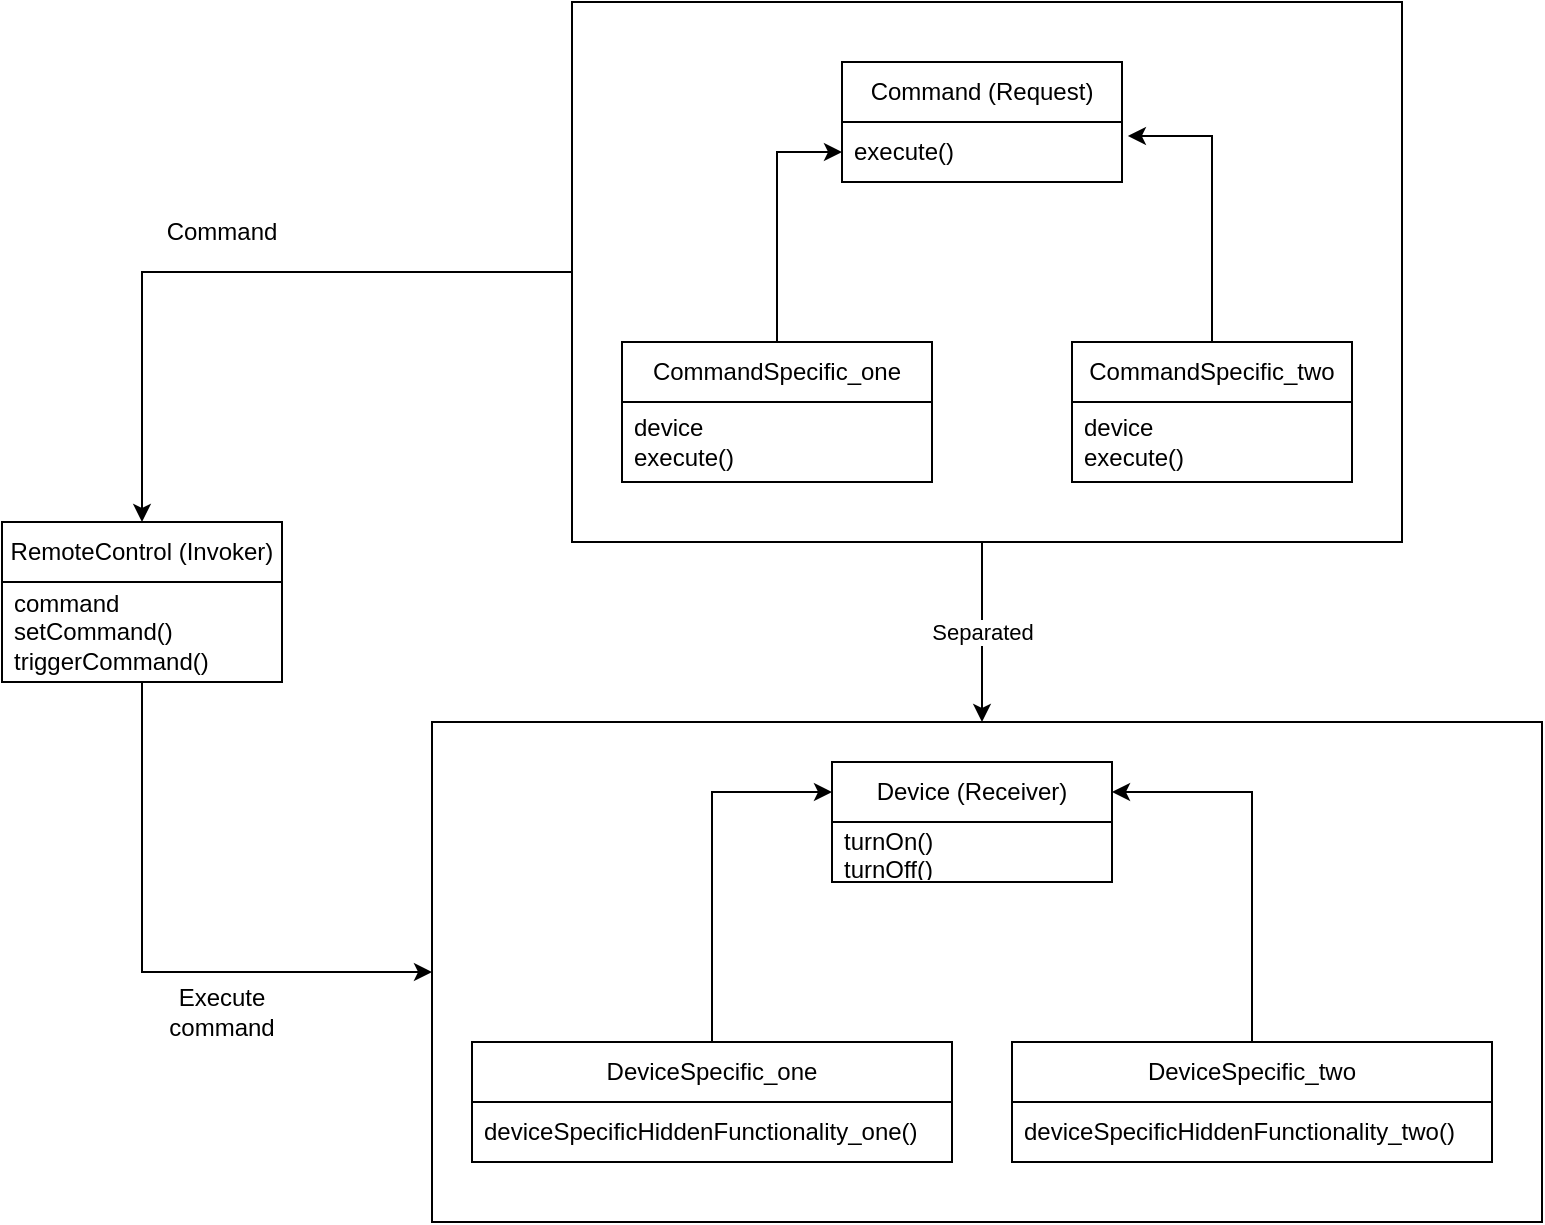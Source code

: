 <mxfile version="24.5.3" type="device">
  <diagram name="Page-1" id="Fq_IT3cRsRbAAjP9Kw1j">
    <mxGraphModel dx="1242" dy="907" grid="1" gridSize="10" guides="1" tooltips="1" connect="1" arrows="1" fold="1" page="1" pageScale="1" pageWidth="850" pageHeight="1100" math="0" shadow="0">
      <root>
        <mxCell id="0" />
        <mxCell id="1" parent="0" />
        <mxCell id="D4Tnf9k96LVM3l-Jxc9c-31" value="" style="rounded=0;whiteSpace=wrap;html=1;movable=0;resizable=0;rotatable=0;deletable=0;editable=0;locked=1;connectable=0;" vertex="1" parent="1">
          <mxGeometry x="275" y="450" width="555" height="250" as="geometry" />
        </mxCell>
        <mxCell id="D4Tnf9k96LVM3l-Jxc9c-33" style="edgeStyle=orthogonalEdgeStyle;rounded=0;orthogonalLoop=1;jettySize=auto;html=1;entryX=0.5;entryY=0;entryDx=0;entryDy=0;movable=0;resizable=0;rotatable=0;deletable=0;editable=0;locked=1;connectable=0;" edge="1" parent="1" source="D4Tnf9k96LVM3l-Jxc9c-30" target="D4Tnf9k96LVM3l-Jxc9c-23">
          <mxGeometry relative="1" as="geometry" />
        </mxCell>
        <mxCell id="D4Tnf9k96LVM3l-Jxc9c-30" value="" style="rounded=0;whiteSpace=wrap;html=1;movable=0;resizable=0;rotatable=0;deletable=0;editable=0;locked=1;connectable=0;" vertex="1" parent="1">
          <mxGeometry x="345" y="90" width="415" height="270" as="geometry" />
        </mxCell>
        <mxCell id="D4Tnf9k96LVM3l-Jxc9c-1" value="Command (Request)" style="swimlane;fontStyle=0;childLayout=stackLayout;horizontal=1;startSize=30;horizontalStack=0;resizeParent=1;resizeParentMax=0;resizeLast=0;collapsible=1;marginBottom=0;whiteSpace=wrap;html=1;movable=0;resizable=0;rotatable=0;deletable=0;editable=0;locked=1;connectable=0;" vertex="1" parent="1">
          <mxGeometry x="480" y="120" width="140" height="60" as="geometry" />
        </mxCell>
        <mxCell id="D4Tnf9k96LVM3l-Jxc9c-2" value="&lt;div&gt;&lt;span style=&quot;background-color: initial;&quot;&gt;execute()&lt;/span&gt;&lt;br&gt;&lt;/div&gt;" style="text;strokeColor=none;fillColor=none;align=left;verticalAlign=middle;spacingLeft=4;spacingRight=4;overflow=hidden;points=[[0,0.5],[1,0.5]];portConstraint=eastwest;rotatable=0;whiteSpace=wrap;html=1;movable=0;resizable=0;deletable=0;editable=0;locked=1;connectable=0;" vertex="1" parent="D4Tnf9k96LVM3l-Jxc9c-1">
          <mxGeometry y="30" width="140" height="30" as="geometry" />
        </mxCell>
        <mxCell id="D4Tnf9k96LVM3l-Jxc9c-11" value="" style="edgeStyle=orthogonalEdgeStyle;rounded=0;orthogonalLoop=1;jettySize=auto;html=1;movable=0;resizable=0;rotatable=0;deletable=0;editable=0;locked=1;connectable=0;" edge="1" parent="1" source="D4Tnf9k96LVM3l-Jxc9c-5" target="D4Tnf9k96LVM3l-Jxc9c-2">
          <mxGeometry relative="1" as="geometry" />
        </mxCell>
        <mxCell id="D4Tnf9k96LVM3l-Jxc9c-5" value="CommandSpecific_one" style="swimlane;fontStyle=0;childLayout=stackLayout;horizontal=1;startSize=30;horizontalStack=0;resizeParent=1;resizeParentMax=0;resizeLast=0;collapsible=1;marginBottom=0;whiteSpace=wrap;html=1;movable=0;resizable=0;rotatable=0;deletable=0;editable=0;locked=1;connectable=0;" vertex="1" parent="1">
          <mxGeometry x="370" y="260" width="155" height="70" as="geometry" />
        </mxCell>
        <mxCell id="D4Tnf9k96LVM3l-Jxc9c-6" value="&lt;div&gt;device&lt;br&gt;&lt;/div&gt;execute()" style="text;strokeColor=none;fillColor=none;align=left;verticalAlign=middle;spacingLeft=4;spacingRight=4;overflow=hidden;points=[[0,0.5],[1,0.5]];portConstraint=eastwest;rotatable=0;whiteSpace=wrap;html=1;movable=0;resizable=0;deletable=0;editable=0;locked=1;connectable=0;" vertex="1" parent="D4Tnf9k96LVM3l-Jxc9c-5">
          <mxGeometry y="30" width="155" height="40" as="geometry" />
        </mxCell>
        <mxCell id="D4Tnf9k96LVM3l-Jxc9c-9" value="CommandSpecific_two" style="swimlane;fontStyle=0;childLayout=stackLayout;horizontal=1;startSize=30;horizontalStack=0;resizeParent=1;resizeParentMax=0;resizeLast=0;collapsible=1;marginBottom=0;whiteSpace=wrap;html=1;movable=0;resizable=0;rotatable=0;deletable=0;editable=0;locked=1;connectable=0;" vertex="1" parent="1">
          <mxGeometry x="595" y="260" width="140" height="70" as="geometry" />
        </mxCell>
        <mxCell id="D4Tnf9k96LVM3l-Jxc9c-10" value="&lt;div&gt;device&lt;br&gt;&lt;/div&gt;execute&lt;span style=&quot;background-color: initial;&quot;&gt;()&lt;/span&gt;" style="text;strokeColor=none;fillColor=none;align=left;verticalAlign=middle;spacingLeft=4;spacingRight=4;overflow=hidden;points=[[0,0.5],[1,0.5]];portConstraint=eastwest;rotatable=0;whiteSpace=wrap;html=1;movable=0;resizable=0;deletable=0;editable=0;locked=1;connectable=0;" vertex="1" parent="D4Tnf9k96LVM3l-Jxc9c-9">
          <mxGeometry y="30" width="140" height="40" as="geometry" />
        </mxCell>
        <mxCell id="D4Tnf9k96LVM3l-Jxc9c-12" style="edgeStyle=orthogonalEdgeStyle;rounded=0;orthogonalLoop=1;jettySize=auto;html=1;entryX=1.021;entryY=0.233;entryDx=0;entryDy=0;entryPerimeter=0;movable=0;resizable=0;rotatable=0;deletable=0;editable=0;locked=1;connectable=0;" edge="1" parent="1" source="D4Tnf9k96LVM3l-Jxc9c-9" target="D4Tnf9k96LVM3l-Jxc9c-2">
          <mxGeometry relative="1" as="geometry" />
        </mxCell>
        <mxCell id="D4Tnf9k96LVM3l-Jxc9c-13" value="Device (Receiver)" style="swimlane;fontStyle=0;childLayout=stackLayout;horizontal=1;startSize=30;horizontalStack=0;resizeParent=1;resizeParentMax=0;resizeLast=0;collapsible=1;marginBottom=0;whiteSpace=wrap;html=1;movable=0;resizable=0;rotatable=0;deletable=0;editable=0;locked=1;connectable=0;" vertex="1" parent="1">
          <mxGeometry x="475" y="470" width="140" height="60" as="geometry" />
        </mxCell>
        <mxCell id="D4Tnf9k96LVM3l-Jxc9c-14" value="turnOn()&lt;div&gt;turnOff()&lt;/div&gt;" style="text;strokeColor=none;fillColor=none;align=left;verticalAlign=middle;spacingLeft=4;spacingRight=4;overflow=hidden;points=[[0,0.5],[1,0.5]];portConstraint=eastwest;rotatable=0;whiteSpace=wrap;html=1;movable=0;resizable=0;deletable=0;editable=0;locked=1;connectable=0;" vertex="1" parent="D4Tnf9k96LVM3l-Jxc9c-13">
          <mxGeometry y="30" width="140" height="30" as="geometry" />
        </mxCell>
        <mxCell id="D4Tnf9k96LVM3l-Jxc9c-29" style="edgeStyle=orthogonalEdgeStyle;rounded=0;orthogonalLoop=1;jettySize=auto;html=1;entryX=1;entryY=0.25;entryDx=0;entryDy=0;movable=0;resizable=0;rotatable=0;deletable=0;editable=0;locked=1;connectable=0;" edge="1" parent="1" source="D4Tnf9k96LVM3l-Jxc9c-17" target="D4Tnf9k96LVM3l-Jxc9c-13">
          <mxGeometry relative="1" as="geometry" />
        </mxCell>
        <mxCell id="D4Tnf9k96LVM3l-Jxc9c-17" value="DeviceSpecific_two" style="swimlane;fontStyle=0;childLayout=stackLayout;horizontal=1;startSize=30;horizontalStack=0;resizeParent=1;resizeParentMax=0;resizeLast=0;collapsible=1;marginBottom=0;whiteSpace=wrap;html=1;movable=0;resizable=0;rotatable=0;deletable=0;editable=0;locked=1;connectable=0;" vertex="1" parent="1">
          <mxGeometry x="565" y="610" width="240" height="60" as="geometry" />
        </mxCell>
        <mxCell id="D4Tnf9k96LVM3l-Jxc9c-18" value="&lt;span style=&quot;text-align: center;&quot;&gt;deviceSpecificHiddenFunctionality_two()&lt;/span&gt;" style="text;strokeColor=none;fillColor=none;align=left;verticalAlign=middle;spacingLeft=4;spacingRight=4;overflow=hidden;points=[[0,0.5],[1,0.5]];portConstraint=eastwest;rotatable=0;whiteSpace=wrap;html=1;movable=0;resizable=0;deletable=0;editable=0;locked=1;connectable=0;" vertex="1" parent="D4Tnf9k96LVM3l-Jxc9c-17">
          <mxGeometry y="30" width="240" height="30" as="geometry" />
        </mxCell>
        <mxCell id="D4Tnf9k96LVM3l-Jxc9c-28" style="edgeStyle=orthogonalEdgeStyle;rounded=0;orthogonalLoop=1;jettySize=auto;html=1;entryX=0;entryY=0.25;entryDx=0;entryDy=0;movable=0;resizable=0;rotatable=0;deletable=0;editable=0;locked=1;connectable=0;" edge="1" parent="1" source="D4Tnf9k96LVM3l-Jxc9c-20" target="D4Tnf9k96LVM3l-Jxc9c-13">
          <mxGeometry relative="1" as="geometry" />
        </mxCell>
        <mxCell id="D4Tnf9k96LVM3l-Jxc9c-20" value="DeviceSpecific_one" style="swimlane;fontStyle=0;childLayout=stackLayout;horizontal=1;startSize=30;horizontalStack=0;resizeParent=1;resizeParentMax=0;resizeLast=0;collapsible=1;marginBottom=0;whiteSpace=wrap;html=1;movable=0;resizable=0;rotatable=0;deletable=0;editable=0;locked=1;connectable=0;" vertex="1" parent="1">
          <mxGeometry x="295" y="610" width="240" height="60" as="geometry" />
        </mxCell>
        <mxCell id="D4Tnf9k96LVM3l-Jxc9c-21" value="&lt;div style=&quot;text-align: center;&quot;&gt;&lt;span style=&quot;background-color: initial;&quot;&gt;deviceSpecificHiddenFunctionality_one()&lt;/span&gt;&lt;/div&gt;" style="text;strokeColor=none;fillColor=none;align=left;verticalAlign=middle;spacingLeft=4;spacingRight=4;overflow=hidden;points=[[0,0.5],[1,0.5]];portConstraint=eastwest;rotatable=0;whiteSpace=wrap;html=1;movable=0;resizable=0;deletable=0;editable=0;locked=1;connectable=0;" vertex="1" parent="D4Tnf9k96LVM3l-Jxc9c-20">
          <mxGeometry y="30" width="240" height="30" as="geometry" />
        </mxCell>
        <mxCell id="D4Tnf9k96LVM3l-Jxc9c-34" style="edgeStyle=orthogonalEdgeStyle;rounded=0;orthogonalLoop=1;jettySize=auto;html=1;entryX=0;entryY=0.5;entryDx=0;entryDy=0;movable=0;resizable=0;rotatable=0;deletable=0;editable=0;locked=1;connectable=0;" edge="1" parent="1" source="D4Tnf9k96LVM3l-Jxc9c-23" target="D4Tnf9k96LVM3l-Jxc9c-31">
          <mxGeometry relative="1" as="geometry">
            <Array as="points">
              <mxPoint x="130" y="575" />
            </Array>
          </mxGeometry>
        </mxCell>
        <mxCell id="D4Tnf9k96LVM3l-Jxc9c-23" value="RemoteControl (Invoker)" style="swimlane;fontStyle=0;childLayout=stackLayout;horizontal=1;startSize=30;horizontalStack=0;resizeParent=1;resizeParentMax=0;resizeLast=0;collapsible=1;marginBottom=0;whiteSpace=wrap;html=1;movable=0;resizable=0;rotatable=0;deletable=0;editable=0;locked=1;connectable=0;" vertex="1" parent="1">
          <mxGeometry x="60" y="350" width="140" height="80" as="geometry" />
        </mxCell>
        <mxCell id="D4Tnf9k96LVM3l-Jxc9c-24" value="&lt;div&gt;command&lt;/div&gt;setCommand()&lt;div&gt;triggerCommand()&lt;/div&gt;" style="text;strokeColor=none;fillColor=none;align=left;verticalAlign=middle;spacingLeft=4;spacingRight=4;overflow=hidden;points=[[0,0.5],[1,0.5]];portConstraint=eastwest;rotatable=0;whiteSpace=wrap;html=1;movable=0;resizable=0;deletable=0;editable=0;locked=1;connectable=0;" vertex="1" parent="D4Tnf9k96LVM3l-Jxc9c-23">
          <mxGeometry y="30" width="140" height="50" as="geometry" />
        </mxCell>
        <mxCell id="D4Tnf9k96LVM3l-Jxc9c-35" value="Command" style="text;html=1;align=center;verticalAlign=middle;whiteSpace=wrap;rounded=0;" vertex="1" parent="1">
          <mxGeometry x="140" y="190" width="60" height="30" as="geometry" />
        </mxCell>
        <mxCell id="D4Tnf9k96LVM3l-Jxc9c-36" value="Execute command" style="text;html=1;align=center;verticalAlign=middle;whiteSpace=wrap;rounded=0;" vertex="1" parent="1">
          <mxGeometry x="140" y="580" width="60" height="30" as="geometry" />
        </mxCell>
        <mxCell id="D4Tnf9k96LVM3l-Jxc9c-39" value="" style="endArrow=classic;html=1;rounded=0;" edge="1" parent="1">
          <mxGeometry relative="1" as="geometry">
            <mxPoint x="550" y="360" as="sourcePoint" />
            <mxPoint x="550" y="450" as="targetPoint" />
          </mxGeometry>
        </mxCell>
        <mxCell id="D4Tnf9k96LVM3l-Jxc9c-40" value="Separated" style="edgeLabel;resizable=0;html=1;;align=center;verticalAlign=middle;" connectable="0" vertex="1" parent="D4Tnf9k96LVM3l-Jxc9c-39">
          <mxGeometry relative="1" as="geometry" />
        </mxCell>
      </root>
    </mxGraphModel>
  </diagram>
</mxfile>
